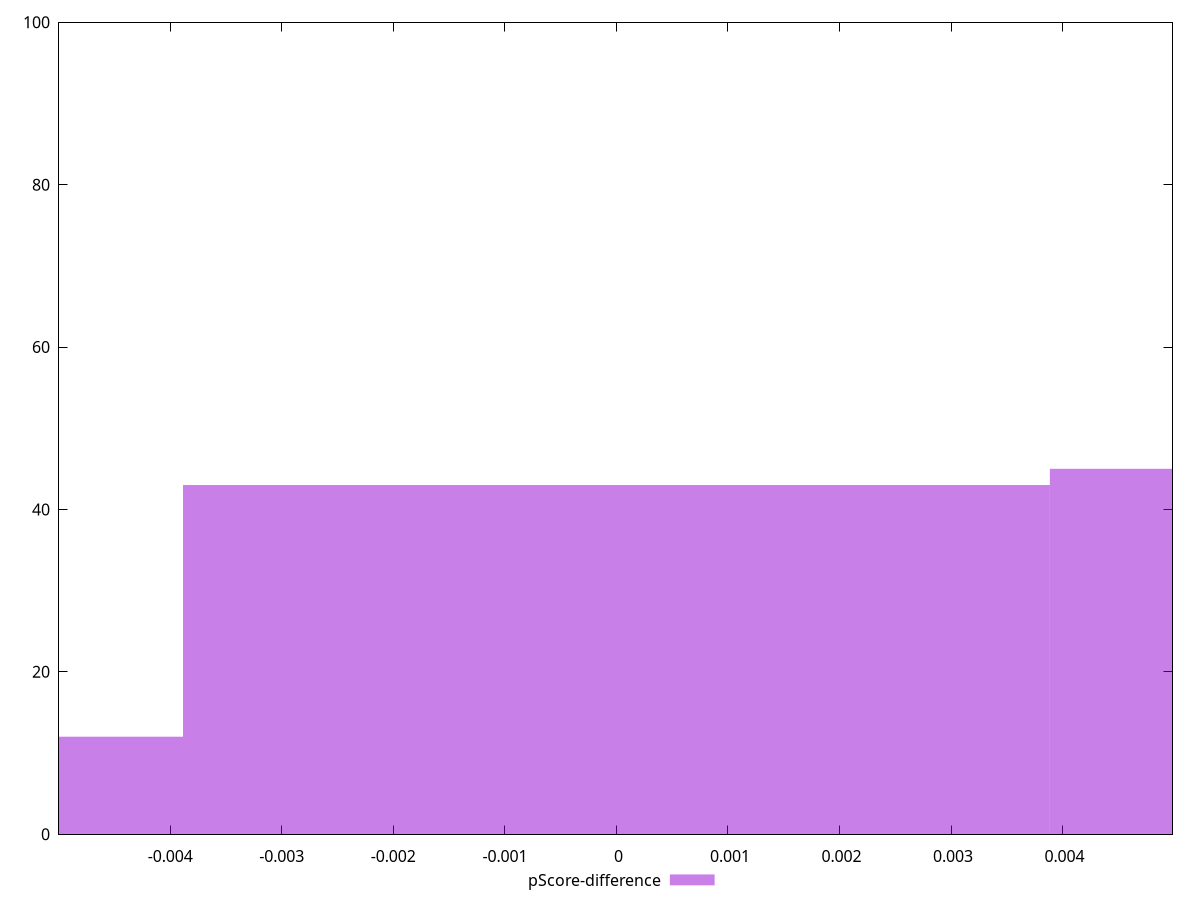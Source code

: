 reset

$pScoreDifference <<EOF
0 43
-0.007771469492178166 12
0.007771469492178166 45
EOF

set key outside below
set boxwidth 0.007771469492178166
set xrange [-0.00499748421934143:0.004985054203232697]
set yrange [0:100]
set trange [0:100]
set style fill transparent solid 0.5 noborder
set terminal svg size 640, 490 enhanced background rgb 'white'
set output "report_00026_2021-02-22T21:38:55.199Z/interactive/samples/pages+cached+noadtech+nomedia/pScore-difference/histogram.svg"

plot $pScoreDifference title "pScore-difference" with boxes

reset

